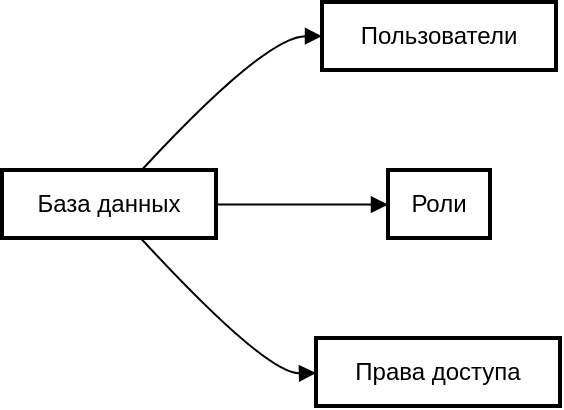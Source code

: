 <mxfile version="22.1.18" type="github">
  <diagram name="Страница — 1" id="IvBWsFyNG-3Jqv7YBLWt">
    <mxGraphModel>
      <root>
        <mxCell id="0" />
        <mxCell id="1" parent="0" />
        <mxCell id="2" value="База данных" style="whiteSpace=wrap;strokeWidth=2;" vertex="1" parent="1">
          <mxGeometry y="84" width="107" height="34" as="geometry" />
        </mxCell>
        <mxCell id="3" value="Пользователи" style="whiteSpace=wrap;strokeWidth=2;" vertex="1" parent="1">
          <mxGeometry x="160" width="117" height="34" as="geometry" />
        </mxCell>
        <mxCell id="4" value="Роли" style="whiteSpace=wrap;strokeWidth=2;" vertex="1" parent="1">
          <mxGeometry x="193" y="84" width="51" height="34" as="geometry" />
        </mxCell>
        <mxCell id="5" value="Права доступа" style="whiteSpace=wrap;strokeWidth=2;" vertex="1" parent="1">
          <mxGeometry x="157" y="168" width="122" height="34" as="geometry" />
        </mxCell>
        <mxCell id="6" value="" style="curved=1;startArrow=none;endArrow=block;exitX=0.651;exitY=0.006;entryX=-0.004;entryY=0.503;" edge="1" parent="1" source="2" target="3">
          <mxGeometry relative="1" as="geometry">
            <Array as="points">
              <mxPoint x="132" y="17" />
            </Array>
          </mxGeometry>
        </mxCell>
        <mxCell id="7" value="" style="curved=1;startArrow=none;endArrow=block;exitX=1.003;exitY=0.509;entryX=-0.002;entryY=0.509;" edge="1" parent="1" source="2" target="4">
          <mxGeometry relative="1" as="geometry">
            <Array as="points" />
          </mxGeometry>
        </mxCell>
        <mxCell id="8" value="" style="curved=1;startArrow=none;endArrow=block;exitX=0.651;exitY=1.012;entryX=0.003;entryY=0.515;" edge="1" parent="1" source="2" target="5">
          <mxGeometry relative="1" as="geometry">
            <Array as="points">
              <mxPoint x="132" y="186" />
            </Array>
          </mxGeometry>
        </mxCell>
      </root>
    </mxGraphModel>
  </diagram>
</mxfile>
